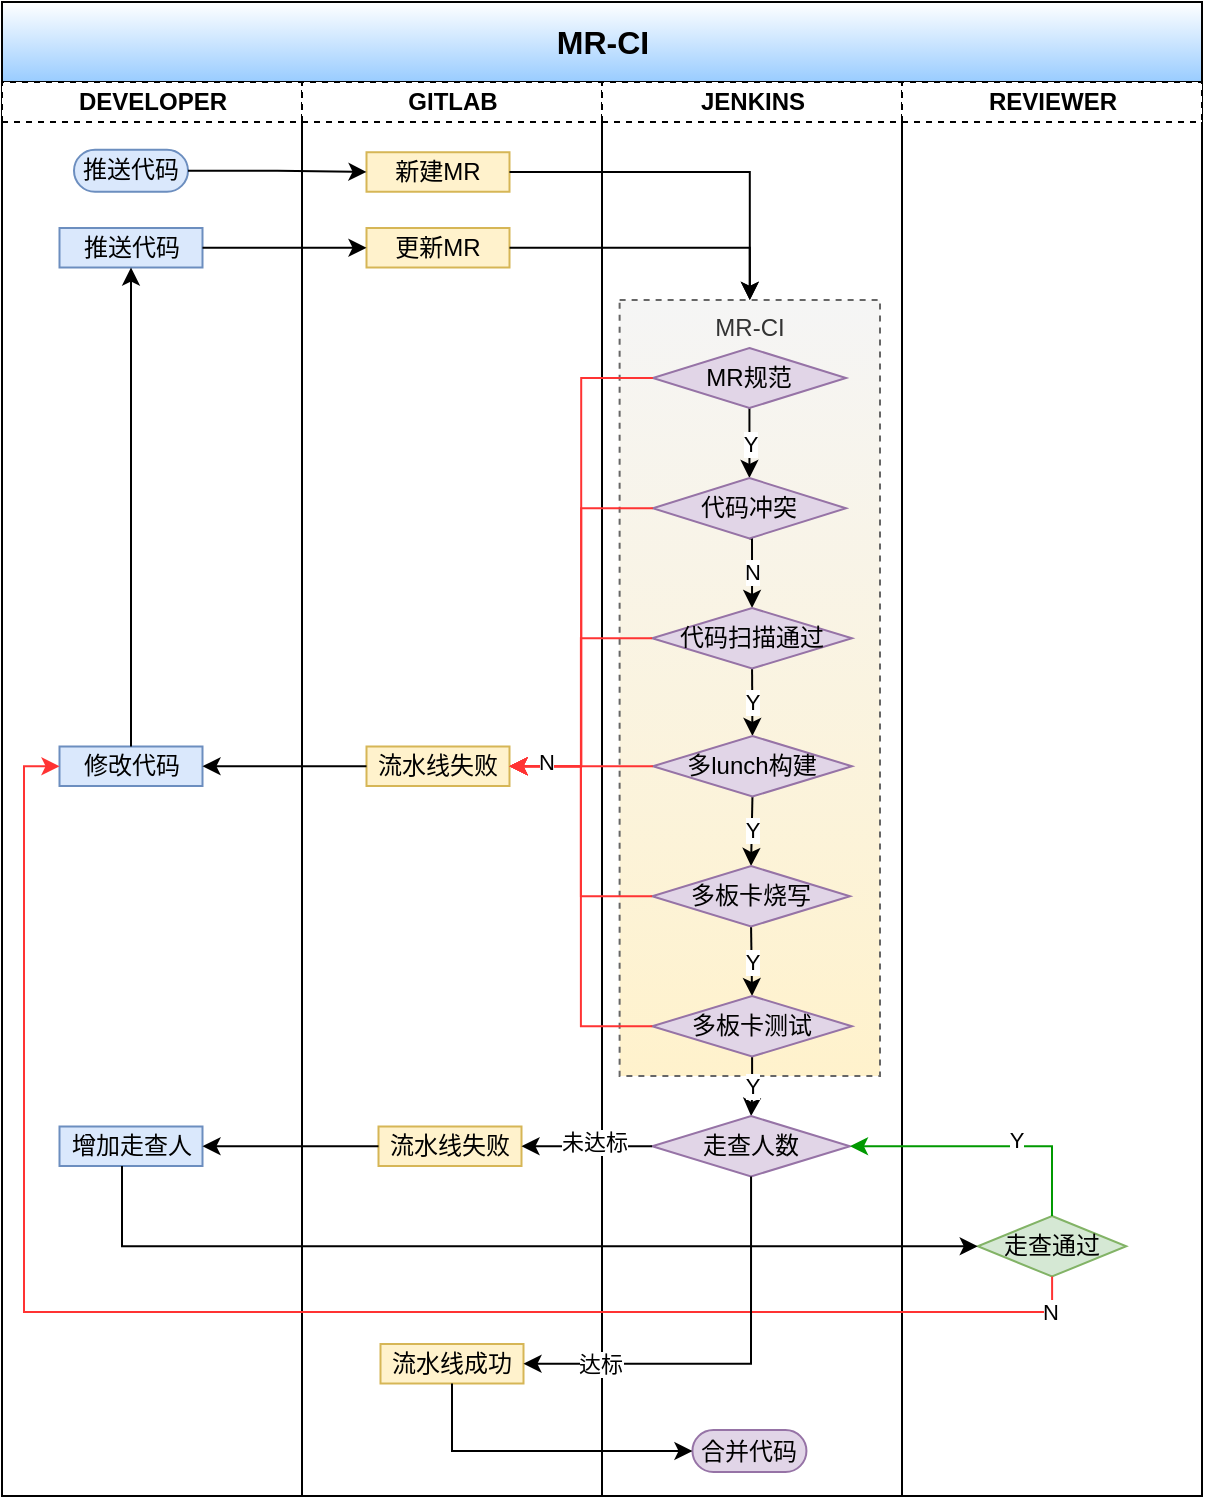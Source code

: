 <mxfile version="24.7.17">
  <diagram id="07fea595-8f29-1299-0266-81d95cde20df" name="Page-1">
    <mxGraphModel dx="811" dy="541" grid="0" gridSize="10" guides="1" tooltips="1" connect="1" arrows="1" fold="1" page="1" pageScale="1" pageWidth="1169" pageHeight="827" background="#ffffff" math="0" shadow="0">
      <root>
        <mxCell id="0" />
        <mxCell id="1" parent="0" />
        <mxCell id="GKfawruoWGvh4K8MQAvL-62" value="MR-CI" style="swimlane;childLayout=stackLayout;resizeParent=1;resizeParentMax=0;startSize=40;html=1;gradientColor=#99CCFF;fontSize=16;" parent="1" vertex="1">
          <mxGeometry x="312" y="37" width="600" height="747" as="geometry">
            <mxRectangle x="287.0" y="202" width="59" height="26" as="alternateBounds" />
          </mxGeometry>
        </mxCell>
        <mxCell id="GKfawruoWGvh4K8MQAvL-63" value="DEVELOPER" style="swimlane;startSize=20;html=1;dashed=1;" parent="GKfawruoWGvh4K8MQAvL-62" vertex="1">
          <mxGeometry y="40" width="150" height="707" as="geometry" />
        </mxCell>
        <mxCell id="GKfawruoWGvh4K8MQAvL-67" value="推送代码" style="html=1;dashed=0;whiteSpace=wrap;shape=mxgraph.dfd.start;fillColor=#dae8fc;strokeColor=#6c8ebf;" parent="GKfawruoWGvh4K8MQAvL-63" vertex="1">
          <mxGeometry x="36" y="33.87" width="57" height="21" as="geometry" />
        </mxCell>
        <mxCell id="GKfawruoWGvh4K8MQAvL-87" value="推送代码" style="whiteSpace=wrap;html=1;dashed=0;fillColor=#dae8fc;strokeColor=#6c8ebf;" parent="GKfawruoWGvh4K8MQAvL-63" vertex="1">
          <mxGeometry x="28.75" y="73" width="71.5" height="19.75" as="geometry" />
        </mxCell>
        <mxCell id="GKfawruoWGvh4K8MQAvL-129" value="增加走查人" style="whiteSpace=wrap;html=1;dashed=0;fillColor=#dae8fc;strokeColor=#6c8ebf;" parent="GKfawruoWGvh4K8MQAvL-63" vertex="1">
          <mxGeometry x="28.75" y="522.25" width="71.5" height="19.75" as="geometry" />
        </mxCell>
        <mxCell id="GKfawruoWGvh4K8MQAvL-85" value="修改代码" style="whiteSpace=wrap;html=1;dashed=0;fillColor=#dae8fc;strokeColor=#6c8ebf;" parent="GKfawruoWGvh4K8MQAvL-63" vertex="1">
          <mxGeometry x="28.75" y="332.25" width="71.5" height="19.75" as="geometry" />
        </mxCell>
        <mxCell id="GKfawruoWGvh4K8MQAvL-88" value="" style="edgeStyle=orthogonalEdgeStyle;rounded=0;orthogonalLoop=1;jettySize=auto;html=1;" parent="GKfawruoWGvh4K8MQAvL-63" source="GKfawruoWGvh4K8MQAvL-85" target="GKfawruoWGvh4K8MQAvL-87" edge="1">
          <mxGeometry relative="1" as="geometry" />
        </mxCell>
        <mxCell id="GKfawruoWGvh4K8MQAvL-64" value="GITLAB" style="swimlane;startSize=20;html=1;dashed=1;glass=0;swimlaneLine=1;swimlaneFillColor=none;" parent="GKfawruoWGvh4K8MQAvL-62" vertex="1">
          <mxGeometry x="150" y="40" width="150" height="707" as="geometry" />
        </mxCell>
        <mxCell id="GKfawruoWGvh4K8MQAvL-68" value="新建MR" style="whiteSpace=wrap;html=1;dashed=0;fillColor=#fff2cc;strokeColor=#d6b656;" parent="GKfawruoWGvh4K8MQAvL-64" vertex="1">
          <mxGeometry x="32.25" y="35.12" width="71.5" height="19.75" as="geometry" />
        </mxCell>
        <mxCell id="GKfawruoWGvh4K8MQAvL-89" value="更新MR" style="whiteSpace=wrap;html=1;dashed=0;fillColor=#fff2cc;strokeColor=#d6b656;" parent="GKfawruoWGvh4K8MQAvL-64" vertex="1">
          <mxGeometry x="32.25" y="73" width="71.5" height="19.75" as="geometry" />
        </mxCell>
        <mxCell id="GKfawruoWGvh4K8MQAvL-81" value="流水线失败" style="whiteSpace=wrap;html=1;dashed=0;fillColor=#fff2cc;strokeColor=#d6b656;" parent="GKfawruoWGvh4K8MQAvL-64" vertex="1">
          <mxGeometry x="32.25" y="332.25" width="71.5" height="19.75" as="geometry" />
        </mxCell>
        <mxCell id="GKfawruoWGvh4K8MQAvL-128" value="流水线失败" style="whiteSpace=wrap;html=1;dashed=0;fillColor=#fff2cc;strokeColor=#d6b656;" parent="GKfawruoWGvh4K8MQAvL-64" vertex="1">
          <mxGeometry x="38.25" y="522.25" width="71.5" height="19.75" as="geometry" />
        </mxCell>
        <mxCell id="dqkZU1kxkC17BnxN-B6r-1" value="流水线成功" style="whiteSpace=wrap;html=1;dashed=0;fillColor=#fff2cc;strokeColor=#d6b656;" vertex="1" parent="GKfawruoWGvh4K8MQAvL-64">
          <mxGeometry x="39.25" y="631" width="71.5" height="19.75" as="geometry" />
        </mxCell>
        <mxCell id="GKfawruoWGvh4K8MQAvL-65" value="JENKINS" style="swimlane;startSize=20;html=1;dashed=1;" parent="GKfawruoWGvh4K8MQAvL-62" vertex="1">
          <mxGeometry x="300" y="40" width="150" height="707" as="geometry" />
        </mxCell>
        <mxCell id="GKfawruoWGvh4K8MQAvL-105" value="MR-CI" style="rounded=0;whiteSpace=wrap;html=1;verticalAlign=top;dashed=1;fillColor=#f5f5f5;strokeColor=#666666;fontColor=#333333;gradientColor=#FFF2CC;" parent="GKfawruoWGvh4K8MQAvL-65" vertex="1">
          <mxGeometry x="8.81" y="109" width="130.19" height="388" as="geometry" />
        </mxCell>
        <mxCell id="GKfawruoWGvh4K8MQAvL-110" value="Y" style="edgeStyle=orthogonalEdgeStyle;rounded=0;orthogonalLoop=1;jettySize=auto;html=1;exitX=0.5;exitY=1;exitDx=0;exitDy=0;entryX=0.5;entryY=0;entryDx=0;entryDy=0;" parent="GKfawruoWGvh4K8MQAvL-65" source="GKfawruoWGvh4K8MQAvL-95" target="GKfawruoWGvh4K8MQAvL-100" edge="1">
          <mxGeometry relative="1" as="geometry" />
        </mxCell>
        <mxCell id="GKfawruoWGvh4K8MQAvL-95" value="MR规范" style="rhombus;whiteSpace=wrap;html=1;dashed=0;fillColor=#e1d5e7;strokeColor=#9673a6;" parent="GKfawruoWGvh4K8MQAvL-65" vertex="1">
          <mxGeometry x="25.44" y="133" width="96.56" height="30" as="geometry" />
        </mxCell>
        <mxCell id="GKfawruoWGvh4K8MQAvL-111" value="N" style="edgeStyle=orthogonalEdgeStyle;rounded=0;orthogonalLoop=1;jettySize=auto;html=1;exitX=0.5;exitY=1;exitDx=0;exitDy=0;entryX=0.5;entryY=0;entryDx=0;entryDy=0;" parent="GKfawruoWGvh4K8MQAvL-65" source="GKfawruoWGvh4K8MQAvL-100" target="GKfawruoWGvh4K8MQAvL-101" edge="1">
          <mxGeometry relative="1" as="geometry" />
        </mxCell>
        <mxCell id="GKfawruoWGvh4K8MQAvL-100" value="代码冲突" style="rhombus;whiteSpace=wrap;html=1;dashed=0;fillColor=#e1d5e7;strokeColor=#9673a6;" parent="GKfawruoWGvh4K8MQAvL-65" vertex="1">
          <mxGeometry x="25.44" y="198" width="96.56" height="30.25" as="geometry" />
        </mxCell>
        <mxCell id="GKfawruoWGvh4K8MQAvL-112" value="Y" style="edgeStyle=orthogonalEdgeStyle;rounded=0;orthogonalLoop=1;jettySize=auto;html=1;exitX=0.5;exitY=1;exitDx=0;exitDy=0;entryX=0.5;entryY=0;entryDx=0;entryDy=0;" parent="GKfawruoWGvh4K8MQAvL-65" source="GKfawruoWGvh4K8MQAvL-101" target="GKfawruoWGvh4K8MQAvL-102" edge="1">
          <mxGeometry relative="1" as="geometry" />
        </mxCell>
        <mxCell id="GKfawruoWGvh4K8MQAvL-101" value="代码扫描通过" style="rhombus;whiteSpace=wrap;html=1;dashed=0;fillColor=#e1d5e7;strokeColor=#9673a6;" parent="GKfawruoWGvh4K8MQAvL-65" vertex="1">
          <mxGeometry x="25.06" y="263" width="99.94" height="30.25" as="geometry" />
        </mxCell>
        <mxCell id="GKfawruoWGvh4K8MQAvL-113" value="Y" style="edgeStyle=orthogonalEdgeStyle;rounded=0;orthogonalLoop=1;jettySize=auto;html=1;exitX=0.5;exitY=1;exitDx=0;exitDy=0;entryX=0.5;entryY=0;entryDx=0;entryDy=0;" parent="GKfawruoWGvh4K8MQAvL-65" source="GKfawruoWGvh4K8MQAvL-102" target="GKfawruoWGvh4K8MQAvL-103" edge="1">
          <mxGeometry relative="1" as="geometry" />
        </mxCell>
        <mxCell id="GKfawruoWGvh4K8MQAvL-102" value="多lunch构建" style="rhombus;whiteSpace=wrap;html=1;dashed=0;fillColor=#e1d5e7;strokeColor=#9673a6;" parent="GKfawruoWGvh4K8MQAvL-65" vertex="1">
          <mxGeometry x="25.44" y="327" width="99.56" height="30.25" as="geometry" />
        </mxCell>
        <mxCell id="GKfawruoWGvh4K8MQAvL-114" value="Y" style="edgeStyle=orthogonalEdgeStyle;rounded=0;orthogonalLoop=1;jettySize=auto;html=1;exitX=0.5;exitY=1;exitDx=0;exitDy=0;entryX=0.5;entryY=0;entryDx=0;entryDy=0;" parent="GKfawruoWGvh4K8MQAvL-65" source="GKfawruoWGvh4K8MQAvL-103" target="GKfawruoWGvh4K8MQAvL-104" edge="1">
          <mxGeometry relative="1" as="geometry" />
        </mxCell>
        <mxCell id="GKfawruoWGvh4K8MQAvL-103" value="多板卡烧写" style="rhombus;whiteSpace=wrap;html=1;dashed=0;fillColor=#e1d5e7;strokeColor=#9673a6;" parent="GKfawruoWGvh4K8MQAvL-65" vertex="1">
          <mxGeometry x="25.06" y="392" width="98.94" height="30.25" as="geometry" />
        </mxCell>
        <mxCell id="GKfawruoWGvh4K8MQAvL-124" value="Y" style="edgeStyle=orthogonalEdgeStyle;rounded=0;orthogonalLoop=1;jettySize=auto;html=1;" parent="GKfawruoWGvh4K8MQAvL-65" source="GKfawruoWGvh4K8MQAvL-104" target="GKfawruoWGvh4K8MQAvL-123" edge="1">
          <mxGeometry relative="1" as="geometry" />
        </mxCell>
        <mxCell id="GKfawruoWGvh4K8MQAvL-104" value="多板卡测试" style="rhombus;whiteSpace=wrap;html=1;dashed=0;fillColor=#e1d5e7;strokeColor=#9673a6;" parent="GKfawruoWGvh4K8MQAvL-65" vertex="1">
          <mxGeometry x="25.06" y="457" width="99.94" height="30.25" as="geometry" />
        </mxCell>
        <mxCell id="GKfawruoWGvh4K8MQAvL-123" value="走查人数" style="rhombus;whiteSpace=wrap;html=1;dashed=0;fillColor=#e1d5e7;strokeColor=#9673a6;" parent="GKfawruoWGvh4K8MQAvL-65" vertex="1">
          <mxGeometry x="25.06" y="517" width="98.94" height="30.25" as="geometry" />
        </mxCell>
        <mxCell id="dqkZU1kxkC17BnxN-B6r-2" value="合并代码" style="html=1;dashed=0;whiteSpace=wrap;shape=mxgraph.dfd.start;fillColor=#e1d5e7;strokeColor=#9673a6;" vertex="1" parent="GKfawruoWGvh4K8MQAvL-65">
          <mxGeometry x="45.22" y="674" width="57" height="21" as="geometry" />
        </mxCell>
        <mxCell id="GKfawruoWGvh4K8MQAvL-66" value="REVIEWER" style="swimlane;startSize=20;html=1;gradientColor=none;dashed=1;" parent="GKfawruoWGvh4K8MQAvL-62" vertex="1">
          <mxGeometry x="450" y="40" width="150" height="707" as="geometry" />
        </mxCell>
        <mxCell id="GKfawruoWGvh4K8MQAvL-132" value="走查通过" style="rhombus;whiteSpace=wrap;html=1;dashed=0;fillColor=#d5e8d4;strokeColor=#82b366;" parent="GKfawruoWGvh4K8MQAvL-66" vertex="1">
          <mxGeometry x="37.87" y="567" width="74.25" height="30.25" as="geometry" />
        </mxCell>
        <mxCell id="GKfawruoWGvh4K8MQAvL-69" value="" style="edgeStyle=orthogonalEdgeStyle;rounded=0;orthogonalLoop=1;jettySize=auto;html=1;" parent="GKfawruoWGvh4K8MQAvL-62" source="GKfawruoWGvh4K8MQAvL-67" target="GKfawruoWGvh4K8MQAvL-68" edge="1">
          <mxGeometry relative="1" as="geometry" />
        </mxCell>
        <mxCell id="GKfawruoWGvh4K8MQAvL-90" value="" style="edgeStyle=orthogonalEdgeStyle;rounded=0;orthogonalLoop=1;jettySize=auto;html=1;" parent="GKfawruoWGvh4K8MQAvL-62" source="GKfawruoWGvh4K8MQAvL-87" target="GKfawruoWGvh4K8MQAvL-89" edge="1">
          <mxGeometry relative="1" as="geometry" />
        </mxCell>
        <mxCell id="GKfawruoWGvh4K8MQAvL-117" style="edgeStyle=orthogonalEdgeStyle;rounded=0;orthogonalLoop=1;jettySize=auto;html=1;entryX=1;entryY=0.5;entryDx=0;entryDy=0;strokeColor=#FF3333;" parent="GKfawruoWGvh4K8MQAvL-62" source="GKfawruoWGvh4K8MQAvL-95" target="GKfawruoWGvh4K8MQAvL-81" edge="1">
          <mxGeometry relative="1" as="geometry" />
        </mxCell>
        <mxCell id="GKfawruoWGvh4K8MQAvL-118" style="edgeStyle=orthogonalEdgeStyle;rounded=0;orthogonalLoop=1;jettySize=auto;html=1;exitX=0;exitY=0.5;exitDx=0;exitDy=0;entryX=1;entryY=0.5;entryDx=0;entryDy=0;strokeColor=#FF3333;" parent="GKfawruoWGvh4K8MQAvL-62" source="GKfawruoWGvh4K8MQAvL-100" target="GKfawruoWGvh4K8MQAvL-81" edge="1">
          <mxGeometry relative="1" as="geometry" />
        </mxCell>
        <mxCell id="GKfawruoWGvh4K8MQAvL-119" style="edgeStyle=orthogonalEdgeStyle;rounded=0;orthogonalLoop=1;jettySize=auto;html=1;exitX=0;exitY=0.5;exitDx=0;exitDy=0;entryX=1;entryY=0.5;entryDx=0;entryDy=0;strokeColor=#FF3333;" parent="GKfawruoWGvh4K8MQAvL-62" source="GKfawruoWGvh4K8MQAvL-101" target="GKfawruoWGvh4K8MQAvL-81" edge="1">
          <mxGeometry relative="1" as="geometry" />
        </mxCell>
        <mxCell id="GKfawruoWGvh4K8MQAvL-120" style="edgeStyle=orthogonalEdgeStyle;rounded=0;orthogonalLoop=1;jettySize=auto;html=1;exitX=0;exitY=0.5;exitDx=0;exitDy=0;entryX=1;entryY=0.5;entryDx=0;entryDy=0;strokeColor=#FF3333;" parent="GKfawruoWGvh4K8MQAvL-62" source="GKfawruoWGvh4K8MQAvL-102" target="GKfawruoWGvh4K8MQAvL-81" edge="1">
          <mxGeometry relative="1" as="geometry" />
        </mxCell>
        <mxCell id="GKfawruoWGvh4K8MQAvL-121" style="edgeStyle=orthogonalEdgeStyle;rounded=0;orthogonalLoop=1;jettySize=auto;html=1;exitX=0;exitY=0.5;exitDx=0;exitDy=0;entryX=1;entryY=0.5;entryDx=0;entryDy=0;strokeColor=#FF3333;" parent="GKfawruoWGvh4K8MQAvL-62" source="GKfawruoWGvh4K8MQAvL-103" target="GKfawruoWGvh4K8MQAvL-81" edge="1">
          <mxGeometry relative="1" as="geometry" />
        </mxCell>
        <mxCell id="GKfawruoWGvh4K8MQAvL-122" style="edgeStyle=orthogonalEdgeStyle;rounded=0;orthogonalLoop=1;jettySize=auto;html=1;entryX=1;entryY=0.5;entryDx=0;entryDy=0;strokeColor=#FF3333;" parent="GKfawruoWGvh4K8MQAvL-62" source="GKfawruoWGvh4K8MQAvL-104" target="GKfawruoWGvh4K8MQAvL-81" edge="1">
          <mxGeometry relative="1" as="geometry" />
        </mxCell>
        <mxCell id="GKfawruoWGvh4K8MQAvL-141" value="N" style="edgeLabel;html=1;align=center;verticalAlign=middle;resizable=0;points=[];" parent="GKfawruoWGvh4K8MQAvL-122" vertex="1" connectable="0">
          <mxGeometry x="0.817" y="-2" relative="1" as="geometry">
            <mxPoint as="offset" />
          </mxGeometry>
        </mxCell>
        <mxCell id="GKfawruoWGvh4K8MQAvL-125" style="edgeStyle=orthogonalEdgeStyle;rounded=0;orthogonalLoop=1;jettySize=auto;html=1;exitX=0;exitY=0.5;exitDx=0;exitDy=0;entryX=1;entryY=0.5;entryDx=0;entryDy=0;" parent="GKfawruoWGvh4K8MQAvL-62" source="GKfawruoWGvh4K8MQAvL-123" target="GKfawruoWGvh4K8MQAvL-128" edge="1">
          <mxGeometry relative="1" as="geometry" />
        </mxCell>
        <mxCell id="GKfawruoWGvh4K8MQAvL-140" value="未达标" style="edgeLabel;html=1;align=center;verticalAlign=middle;resizable=0;points=[];" parent="GKfawruoWGvh4K8MQAvL-125" vertex="1" connectable="0">
          <mxGeometry x="0.096" y="-3" relative="1" as="geometry">
            <mxPoint x="7" y="1" as="offset" />
          </mxGeometry>
        </mxCell>
        <mxCell id="GKfawruoWGvh4K8MQAvL-126" style="edgeStyle=orthogonalEdgeStyle;rounded=0;orthogonalLoop=1;jettySize=auto;html=1;exitX=1;exitY=0.5;exitDx=0;exitDy=0;entryX=0.5;entryY=0;entryDx=0;entryDy=0;" parent="GKfawruoWGvh4K8MQAvL-62" source="GKfawruoWGvh4K8MQAvL-68" target="GKfawruoWGvh4K8MQAvL-105" edge="1">
          <mxGeometry relative="1" as="geometry">
            <mxPoint x="329.294" y="145.765" as="targetPoint" />
          </mxGeometry>
        </mxCell>
        <mxCell id="GKfawruoWGvh4K8MQAvL-127" style="edgeStyle=orthogonalEdgeStyle;rounded=0;orthogonalLoop=1;jettySize=auto;html=1;entryX=0.5;entryY=0;entryDx=0;entryDy=0;" parent="GKfawruoWGvh4K8MQAvL-62" source="GKfawruoWGvh4K8MQAvL-89" target="GKfawruoWGvh4K8MQAvL-105" edge="1">
          <mxGeometry relative="1" as="geometry" />
        </mxCell>
        <mxCell id="GKfawruoWGvh4K8MQAvL-130" value="" style="edgeStyle=orthogonalEdgeStyle;rounded=0;orthogonalLoop=1;jettySize=auto;html=1;" parent="GKfawruoWGvh4K8MQAvL-62" source="GKfawruoWGvh4K8MQAvL-128" target="GKfawruoWGvh4K8MQAvL-129" edge="1">
          <mxGeometry relative="1" as="geometry" />
        </mxCell>
        <mxCell id="GKfawruoWGvh4K8MQAvL-133" style="edgeStyle=orthogonalEdgeStyle;rounded=0;orthogonalLoop=1;jettySize=auto;html=1;entryX=1;entryY=0.5;entryDx=0;entryDy=0;exitX=0.5;exitY=0;exitDx=0;exitDy=0;strokeColor=#009900;" parent="GKfawruoWGvh4K8MQAvL-62" source="GKfawruoWGvh4K8MQAvL-132" target="GKfawruoWGvh4K8MQAvL-123" edge="1">
          <mxGeometry relative="1" as="geometry">
            <mxPoint x="440" y="603" as="sourcePoint" />
            <Array as="points">
              <mxPoint x="525" y="572" />
            </Array>
          </mxGeometry>
        </mxCell>
        <mxCell id="GKfawruoWGvh4K8MQAvL-135" value="Y" style="edgeLabel;html=1;align=center;verticalAlign=middle;resizable=0;points=[];" parent="GKfawruoWGvh4K8MQAvL-133" vertex="1" connectable="0">
          <mxGeometry x="-0.417" relative="1" as="geometry">
            <mxPoint x="-14" y="-3" as="offset" />
          </mxGeometry>
        </mxCell>
        <mxCell id="GKfawruoWGvh4K8MQAvL-134" style="edgeStyle=orthogonalEdgeStyle;rounded=0;orthogonalLoop=1;jettySize=auto;html=1;entryX=0;entryY=0.5;entryDx=0;entryDy=0;" parent="GKfawruoWGvh4K8MQAvL-62" source="GKfawruoWGvh4K8MQAvL-129" target="GKfawruoWGvh4K8MQAvL-132" edge="1">
          <mxGeometry relative="1" as="geometry">
            <Array as="points">
              <mxPoint x="60" y="622" />
            </Array>
            <mxPoint x="488" y="621" as="targetPoint" />
          </mxGeometry>
        </mxCell>
        <mxCell id="GKfawruoWGvh4K8MQAvL-136" style="edgeStyle=orthogonalEdgeStyle;rounded=0;orthogonalLoop=1;jettySize=auto;html=1;entryX=0;entryY=0.5;entryDx=0;entryDy=0;strokeColor=#FF3333;" parent="GKfawruoWGvh4K8MQAvL-62" source="GKfawruoWGvh4K8MQAvL-132" target="GKfawruoWGvh4K8MQAvL-85" edge="1">
          <mxGeometry relative="1" as="geometry">
            <Array as="points">
              <mxPoint x="525" y="655" />
              <mxPoint x="11" y="655" />
              <mxPoint x="11" y="382" />
            </Array>
          </mxGeometry>
        </mxCell>
        <mxCell id="GKfawruoWGvh4K8MQAvL-137" value="N" style="edgeLabel;html=1;align=center;verticalAlign=middle;resizable=0;points=[];" parent="GKfawruoWGvh4K8MQAvL-136" vertex="1" connectable="0">
          <mxGeometry x="-0.952" relative="1" as="geometry">
            <mxPoint as="offset" />
          </mxGeometry>
        </mxCell>
        <mxCell id="GKfawruoWGvh4K8MQAvL-86" value="" style="edgeStyle=orthogonalEdgeStyle;rounded=0;orthogonalLoop=1;jettySize=auto;html=1;" parent="GKfawruoWGvh4K8MQAvL-62" source="GKfawruoWGvh4K8MQAvL-81" target="GKfawruoWGvh4K8MQAvL-85" edge="1">
          <mxGeometry relative="1" as="geometry" />
        </mxCell>
        <mxCell id="GKfawruoWGvh4K8MQAvL-138" value="达标" style="edgeStyle=orthogonalEdgeStyle;rounded=0;orthogonalLoop=1;jettySize=auto;html=1;exitX=0.5;exitY=1;exitDx=0;exitDy=0;entryX=1;entryY=0.5;entryDx=0;entryDy=0;" parent="GKfawruoWGvh4K8MQAvL-62" source="GKfawruoWGvh4K8MQAvL-123" target="dqkZU1kxkC17BnxN-B6r-1" edge="1">
          <mxGeometry x="0.631" relative="1" as="geometry">
            <mxPoint x="375" y="681" as="targetPoint" />
            <mxPoint as="offset" />
          </mxGeometry>
        </mxCell>
        <mxCell id="dqkZU1kxkC17BnxN-B6r-3" style="edgeStyle=orthogonalEdgeStyle;rounded=0;orthogonalLoop=1;jettySize=auto;html=1;exitX=0.5;exitY=1;exitDx=0;exitDy=0;entryX=0;entryY=0.5;entryDx=0;entryDy=0;entryPerimeter=0;" edge="1" parent="GKfawruoWGvh4K8MQAvL-62" source="dqkZU1kxkC17BnxN-B6r-1" target="dqkZU1kxkC17BnxN-B6r-2">
          <mxGeometry relative="1" as="geometry" />
        </mxCell>
      </root>
    </mxGraphModel>
  </diagram>
</mxfile>
